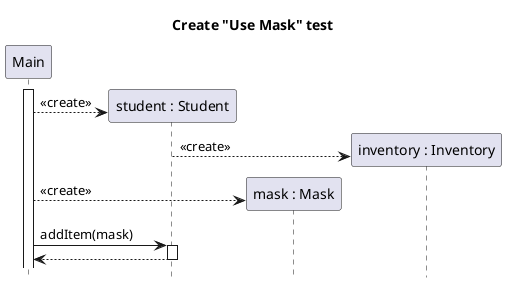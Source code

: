 @startuml student-use-mask-create

title Create "Use Mask" test
hide footbox

participant "Main" as main
participant "student : Student" as student
participant "mask : Mask" as mask
participant "inventory : Inventory" as inventory


main++
create student
main --> student : <<create>>
create inventory
student --> inventory : <<create>>
create mask
main --> mask : <<create>>
main -> student ++: addItem(mask)
return

@enduml
